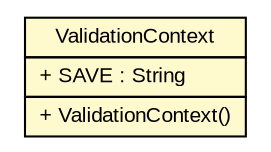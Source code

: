 #!/usr/local/bin/dot
#
# Class diagram 
# Generated by UMLGraph version R5_6 (http://www.umlgraph.org/)
#

digraph G {
	edge [fontname="arial",fontsize=10,labelfontname="arial",labelfontsize=10];
	node [fontname="arial",fontsize=10,shape=plaintext];
	nodesep=0.25;
	ranksep=0.5;
	// br.gov.to.sefaz.business.service.validation.ValidationContext
	c13517 [label=<<table title="br.gov.to.sefaz.business.service.validation.ValidationContext" border="0" cellborder="1" cellspacing="0" cellpadding="2" port="p" bgcolor="lemonChiffon" href="./ValidationContext.html">
		<tr><td><table border="0" cellspacing="0" cellpadding="1">
<tr><td align="center" balign="center"> ValidationContext </td></tr>
		</table></td></tr>
		<tr><td><table border="0" cellspacing="0" cellpadding="1">
<tr><td align="left" balign="left"> + SAVE : String </td></tr>
		</table></td></tr>
		<tr><td><table border="0" cellspacing="0" cellpadding="1">
<tr><td align="left" balign="left"> + ValidationContext() </td></tr>
		</table></td></tr>
		</table>>, URL="./ValidationContext.html", fontname="arial", fontcolor="black", fontsize=10.0];
}

